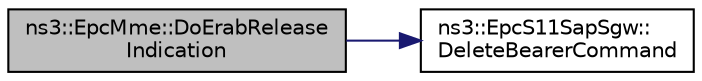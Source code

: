 digraph "ns3::EpcMme::DoErabReleaseIndication"
{
  edge [fontname="Helvetica",fontsize="10",labelfontname="Helvetica",labelfontsize="10"];
  node [fontname="Helvetica",fontsize="10",shape=record];
  rankdir="LR";
  Node1 [label="ns3::EpcMme::DoErabRelease\lIndication",height=0.2,width=0.4,color="black", fillcolor="grey75", style="filled", fontcolor="black"];
  Node1 -> Node2 [color="midnightblue",fontsize="10",style="solid"];
  Node2 [label="ns3::EpcS11SapSgw::\lDeleteBearerCommand",height=0.2,width=0.4,color="black", fillcolor="white", style="filled",URL="$d9/d42/classns3_1_1EpcS11SapSgw.html#adce458b78927294e4c7b135b0c3c560c",tooltip="As per 3GPP TS 29.274 Release 9 V9.3.0, a Delete Bearer Command message shall be sent on the S11 inte..."];
}
